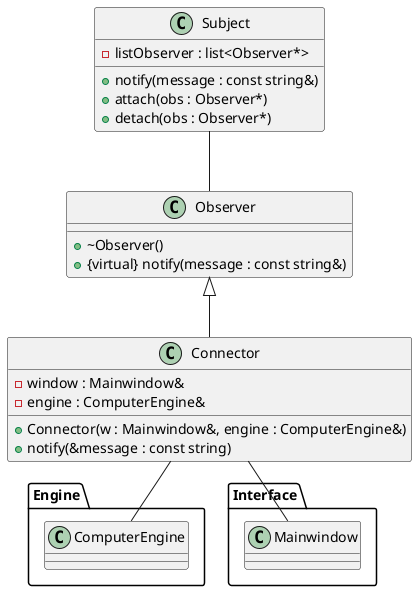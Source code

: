 @startuml
class Observer {
  + ~Observer()
  + {virtual} notify(message : const string&)
}

class Subject {
  - listObserver : list<Observer*>
  + notify(message : const string&)
  + attach(obs : Observer*)
  + detach(obs : Observer*)
}


class Connector {
  - window : Mainwindow&
  - engine : ComputerEngine&
  + Connector(w : Mainwindow&, engine : ComputerEngine&)
  + notify(&message : const string)
}

package Engine {
class ComputerEngine {}
}

package Interface {
class Mainwindow
}

Observer <|-- Connector
Connector -- Mainwindow
Connector -- ComputerEngine
Subject -- Observer
@enduml
